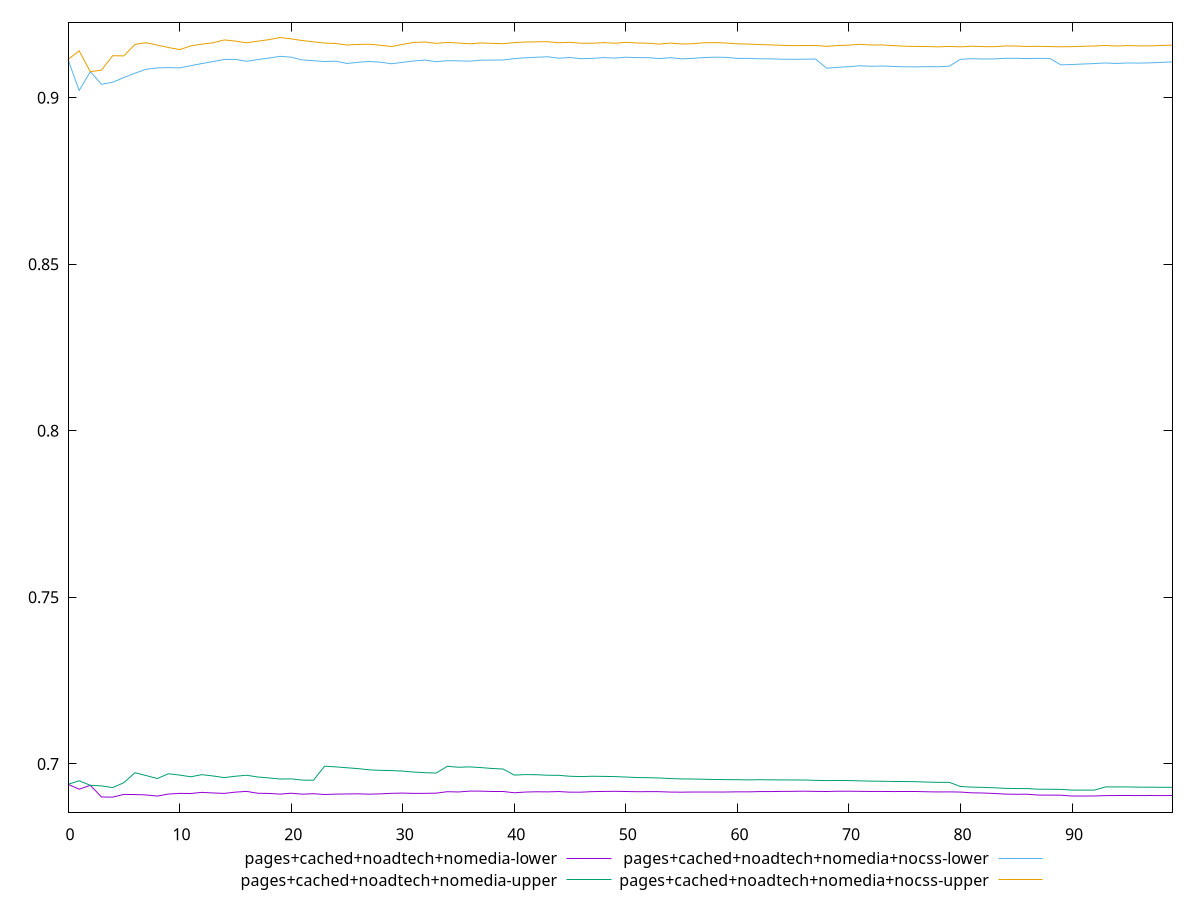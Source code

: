 reset

$pagesCachedNoadtechNomediaLower <<EOF
0 0.6938728277329338
1 0.6924046932766994
2 0.6935669879527696
3 0.6900707752318035
4 0.6900157917082503
5 0.6908402580719365
6 0.6907864185697524
7 0.6906800014956379
8 0.6903347391497002
9 0.6909412431017162
10 0.6911531870620301
11 0.691111862948875
12 0.6914508955616561
13 0.691274326127899
14 0.691141463111005
15 0.6915190298374472
16 0.6917502172812763
17 0.6911865216990948
18 0.6911335731155448
19 0.6909266642111817
20 0.6911919566337313
21 0.6909074770035551
22 0.691049935036041
23 0.6908086678514862
24 0.6909277831974817
25 0.6909746748870413
26 0.6910127917560476
27 0.6909118324136022
28 0.6910005127508835
29 0.6911620284452602
30 0.6912374558018004
31 0.6911436209962903
32 0.6911600434079308
33 0.6912184404253776
34 0.6916503004966801
35 0.6915718970462486
36 0.6918255639774339
37 0.6918206593198001
38 0.6917164575492494
39 0.6917183699592414
40 0.6913333720373885
41 0.6915477360278721
42 0.6916368237734659
43 0.6915976614481756
44 0.6916948552362521
45 0.691503344068289
46 0.691513195072982
47 0.691672369674574
48 0.6917320144289598
49 0.6917671165041703
50 0.6917147303510107
51 0.6916443752274355
52 0.6916718761259003
53 0.6916596497285049
54 0.6915419043832394
55 0.6915121957153233
56 0.6915537753036926
57 0.6915556215889703
58 0.6915441427449109
59 0.6915613583707977
60 0.6916136462136587
61 0.6916036847967995
62 0.6916828119980826
63 0.6916899541535542
64 0.6917373560360407
65 0.6917645989390206
66 0.6918081042157694
67 0.6917453756626107
68 0.6917118718980843
69 0.691799844059961
70 0.6918008779589503
71 0.691760350216183
72 0.6917189461184899
73 0.6917329372594707
74 0.6916967838897824
75 0.6917216543662683
76 0.6917111633232745
77 0.6916283336434268
78 0.6915771666691795
79 0.691602042130235
80 0.6915414781493454
81 0.6913216368457757
82 0.6912612227559027
83 0.6911227088359543
84 0.6909336928637128
85 0.6908780981851331
86 0.6908887777579998
87 0.6906376115875238
88 0.6906292706430004
89 0.6906043575955438
90 0.6903490999798976
91 0.6903543446708678
92 0.6903680126868224
93 0.6904779291698472
94 0.6904992779511284
95 0.6905173816032805
96 0.6904844631887326
97 0.6905051836756664
98 0.6904802351322187
99 0.690514127459761
EOF

$pagesCachedNoadtechNomediaUpper <<EOF
0 0.6938728277329338
1 0.694929785089498
2 0.6935669879527696
3 0.6933964055896374
4 0.6928858912845153
5 0.6943400092096771
6 0.6973594804212288
7 0.6964987988520747
8 0.6956062708546983
9 0.6970420559127181
10 0.6966412286023173
11 0.6961367663257279
12 0.6967639260251581
13 0.6963761451027238
14 0.6958896814728132
15 0.6962923187113872
16 0.6965973545928984
17 0.6960682931930181
18 0.6957943270174087
19 0.695445879527102
20 0.6955073462323101
21 0.695130740589969
22 0.6950972118246209
23 0.699317092324599
24 0.6991054970457841
25 0.6988415651550699
26 0.6985776016614145
27 0.6982163513734992
28 0.6980598222696733
29 0.6979886870547116
30 0.697836484283094
31 0.6975485111789229
32 0.6973640623198751
33 0.6972516812797847
34 0.6992811869516886
35 0.6989957598799266
36 0.6990986002320597
37 0.6989001492217087
38 0.6986267592611453
39 0.6984567873228248
40 0.6966427495058723
41 0.696788851377242
42 0.6967487505975031
43 0.6965910627467664
44 0.6965679707638595
45 0.6962864701689475
46 0.6961945567186152
47 0.6962885249045204
48 0.6962486498839568
49 0.6961871542909086
50 0.6960513952506562
51 0.6959079328230291
52 0.6958566206925559
53 0.6957668925725747
54 0.6955924002618556
55 0.6954878548865692
56 0.6954582198584419
57 0.6953893983608647
58 0.6953202537954966
59 0.6952703176161407
60 0.6952608430676971
61 0.6951904626269085
62 0.6952547527654077
63 0.6952092452800858
64 0.6952002345895634
65 0.6951713085299183
66 0.6951604392148313
67 0.6950568383426582
68 0.6949861102008782
69 0.6950317158807474
70 0.6949854720295997
71 0.6949049756323865
72 0.6948214550566291
73 0.6947955429069232
74 0.6947226646420549
75 0.6947056216064462
76 0.6946551997015976
77 0.6945405727968483
78 0.694455887919428
79 0.6944580761108167
80 0.6932104094502711
81 0.6930319812098513
82 0.6929555091472526
83 0.6928330785970248
84 0.6926617571942476
85 0.6926003904070256
86 0.6925900288628172
87 0.6923880848399325
88 0.6923894279139167
89 0.6923454302255836
90 0.692137265749611
91 0.6921239977396665
92 0.6921224591752109
93 0.6930867935936292
94 0.693088361550373
95 0.6930798353014159
96 0.6930212821954764
97 0.6930152740595832
98 0.6929664887960015
99 0.6929753593612096
EOF

$pagesCachedNoadtechNomediaNocssLower <<EOF
0 0.9114895786442465
1 0.9021926894890039
2 0.9078436791810282
3 0.9040509511460801
4 0.9046565524843451
5 0.9060883626681748
6 0.9073804728646097
7 0.9085682883619497
8 0.9089704734454844
9 0.9090609114130604
10 0.9089703515303865
11 0.9096408312727912
12 0.9102800320071067
13 0.9108776498737349
14 0.9115027151699906
15 0.9115474785629035
16 0.9109592882079185
17 0.9114856403722166
18 0.911918695059903
19 0.9124472159654257
20 0.9121954585516729
21 0.911362516425938
22 0.9111355583345706
23 0.9108856526336376
24 0.9109919881616063
25 0.9103083745646849
26 0.9106576114369563
27 0.9108989467012806
28 0.9106946855817915
29 0.9102148129405236
30 0.9106480573653559
31 0.9110588074257612
32 0.911324011050134
33 0.9108293664589873
34 0.9111424406753923
35 0.9110942351252318
36 0.9109828430462
37 0.9112981770393989
38 0.9113169113764616
39 0.911345805295001
40 0.911765768342758
41 0.9120225601968454
42 0.9121750496185367
43 0.9123156995395237
44 0.9118871567310831
45 0.9120950446983538
46 0.9117321937280807
47 0.9118413303419183
48 0.9120639424240565
49 0.9119253527939947
50 0.9121765817443076
51 0.9120515149897548
52 0.9120483449185279
53 0.9117783921297352
54 0.9120430922452055
55 0.9116863570613682
56 0.911840175146654
57 0.9120798218107465
58 0.9121922230938032
59 0.9121404391725063
60 0.9118280830874257
61 0.9118310439285301
62 0.911693643529845
63 0.9116872699769031
64 0.9115845180789074
65 0.9115611423761697
66 0.9115769694586574
67 0.9116386488194039
68 0.9088807467610897
69 0.9091455246263225
70 0.9093441442935798
71 0.9096154313271543
72 0.9094597405035794
73 0.9095469574491543
74 0.9094085677457703
75 0.9092882743840994
76 0.909283363793121
77 0.9093480240846752
78 0.9093131406215095
79 0.9095040625140272
80 0.911557812410281
81 0.9117435725057472
82 0.9116472897327212
83 0.9116663266540128
84 0.9118555317382461
85 0.9118654758186657
86 0.9117712100713368
87 0.9118409434475019
88 0.9118151520527975
89 0.9098893545915896
90 0.909990871390748
91 0.9101425793068187
92 0.9102787124110238
93 0.9104516349879893
94 0.9103039095373437
95 0.9104603862902415
96 0.9104191071358904
97 0.9104902159704079
98 0.9106336360931508
99 0.9107882696784602
EOF

$pagesCachedNoadtechNomediaNocssUpper <<EOF
0 0.9114895786442465
1 0.9141054699716068
2 0.9078436791810282
3 0.9083025467796821
4 0.9126303313990827
5 0.9125756129918106
6 0.9160269824708237
7 0.9165334092170816
8 0.9158149271044311
9 0.9150993519057317
10 0.9144718891531657
11 0.9155654975311768
12 0.9161193365255993
13 0.9165007003229871
14 0.9173740275008901
15 0.9170342512887496
16 0.9165010828157425
17 0.9169924112531153
18 0.9174486556209738
19 0.9181049454894038
20 0.9176923993246404
21 0.9171866004425144
22 0.9168006061968323
23 0.9164264323406878
24 0.9162925332259221
25 0.9158476932668524
26 0.9160226462836855
27 0.9160842974825575
28 0.9157765017174142
29 0.9153899711655602
30 0.9160362119721499
31 0.9166299311441418
32 0.9167389870062147
33 0.9163476631854968
34 0.916630584730852
35 0.9164420327059999
36 0.9162221266338234
37 0.9164655766160354
38 0.9163489333390689
39 0.9162470963774936
40 0.9165673307586122
41 0.9167462745327962
42 0.9167911285184157
43 0.9168396948562406
44 0.9165136007060746
45 0.9166600624665122
46 0.9163717115282124
47 0.916379433767175
48 0.9165666693768649
49 0.9163784144172759
50 0.9166419236222999
51 0.9164636323855926
52 0.9163743376940405
53 0.9161210797034126
54 0.9164342133229638
55 0.91614525177438
56 0.9162382959537303
57 0.9165229181608766
58 0.9165643715205748
59 0.9164473525422407
60 0.9161975833382101
61 0.9161283422975058
62 0.9159614241760758
63 0.9158877005835074
64 0.9157469220612234
65 0.9156620237969116
66 0.9156134100733745
67 0.9156134908718561
68 0.915451189442663
69 0.9156882470759131
70 0.9158135256331569
71 0.9160545256646626
72 0.9158526178325161
73 0.915851202833574
74 0.9156627337080431
75 0.9154920802211356
76 0.9154097855172347
77 0.9153938989548878
78 0.9152892365876032
79 0.9154256152495919
80 0.9153046806136143
81 0.9154915970103144
82 0.9153708311351347
83 0.915342394761582
84 0.9155701605372287
85 0.9155343076418851
86 0.9154192491092358
87 0.9154466162664345
88 0.9153804998721362
89 0.9153112853645757
90 0.9153552810422815
91 0.9154642039642236
92 0.9155536983440423
93 0.9157052366159996
94 0.9155407344377862
95 0.9156680374588838
96 0.9155787243359482
97 0.915595999044026
98 0.9157037855612229
99 0.9158293282713454
EOF

set key outside below
set xrange [0:99]
set yrange [0.6854540086326273:0.9226667285650269]
set trange [0.6854540086326273:0.9226667285650269]
set terminal svg size 640, 560 enhanced background rgb 'white'
set output "report_00011_2021-02-09T10:53:21.242Z/meta/scoreEstimate/comparison/sorted/3_vs_4.svg"

plot $pagesCachedNoadtechNomediaLower title "pages+cached+noadtech+nomedia-lower" with line, \
     $pagesCachedNoadtechNomediaUpper title "pages+cached+noadtech+nomedia-upper" with line, \
     $pagesCachedNoadtechNomediaNocssLower title "pages+cached+noadtech+nomedia+nocss-lower" with line, \
     $pagesCachedNoadtechNomediaNocssUpper title "pages+cached+noadtech+nomedia+nocss-upper" with line

reset
